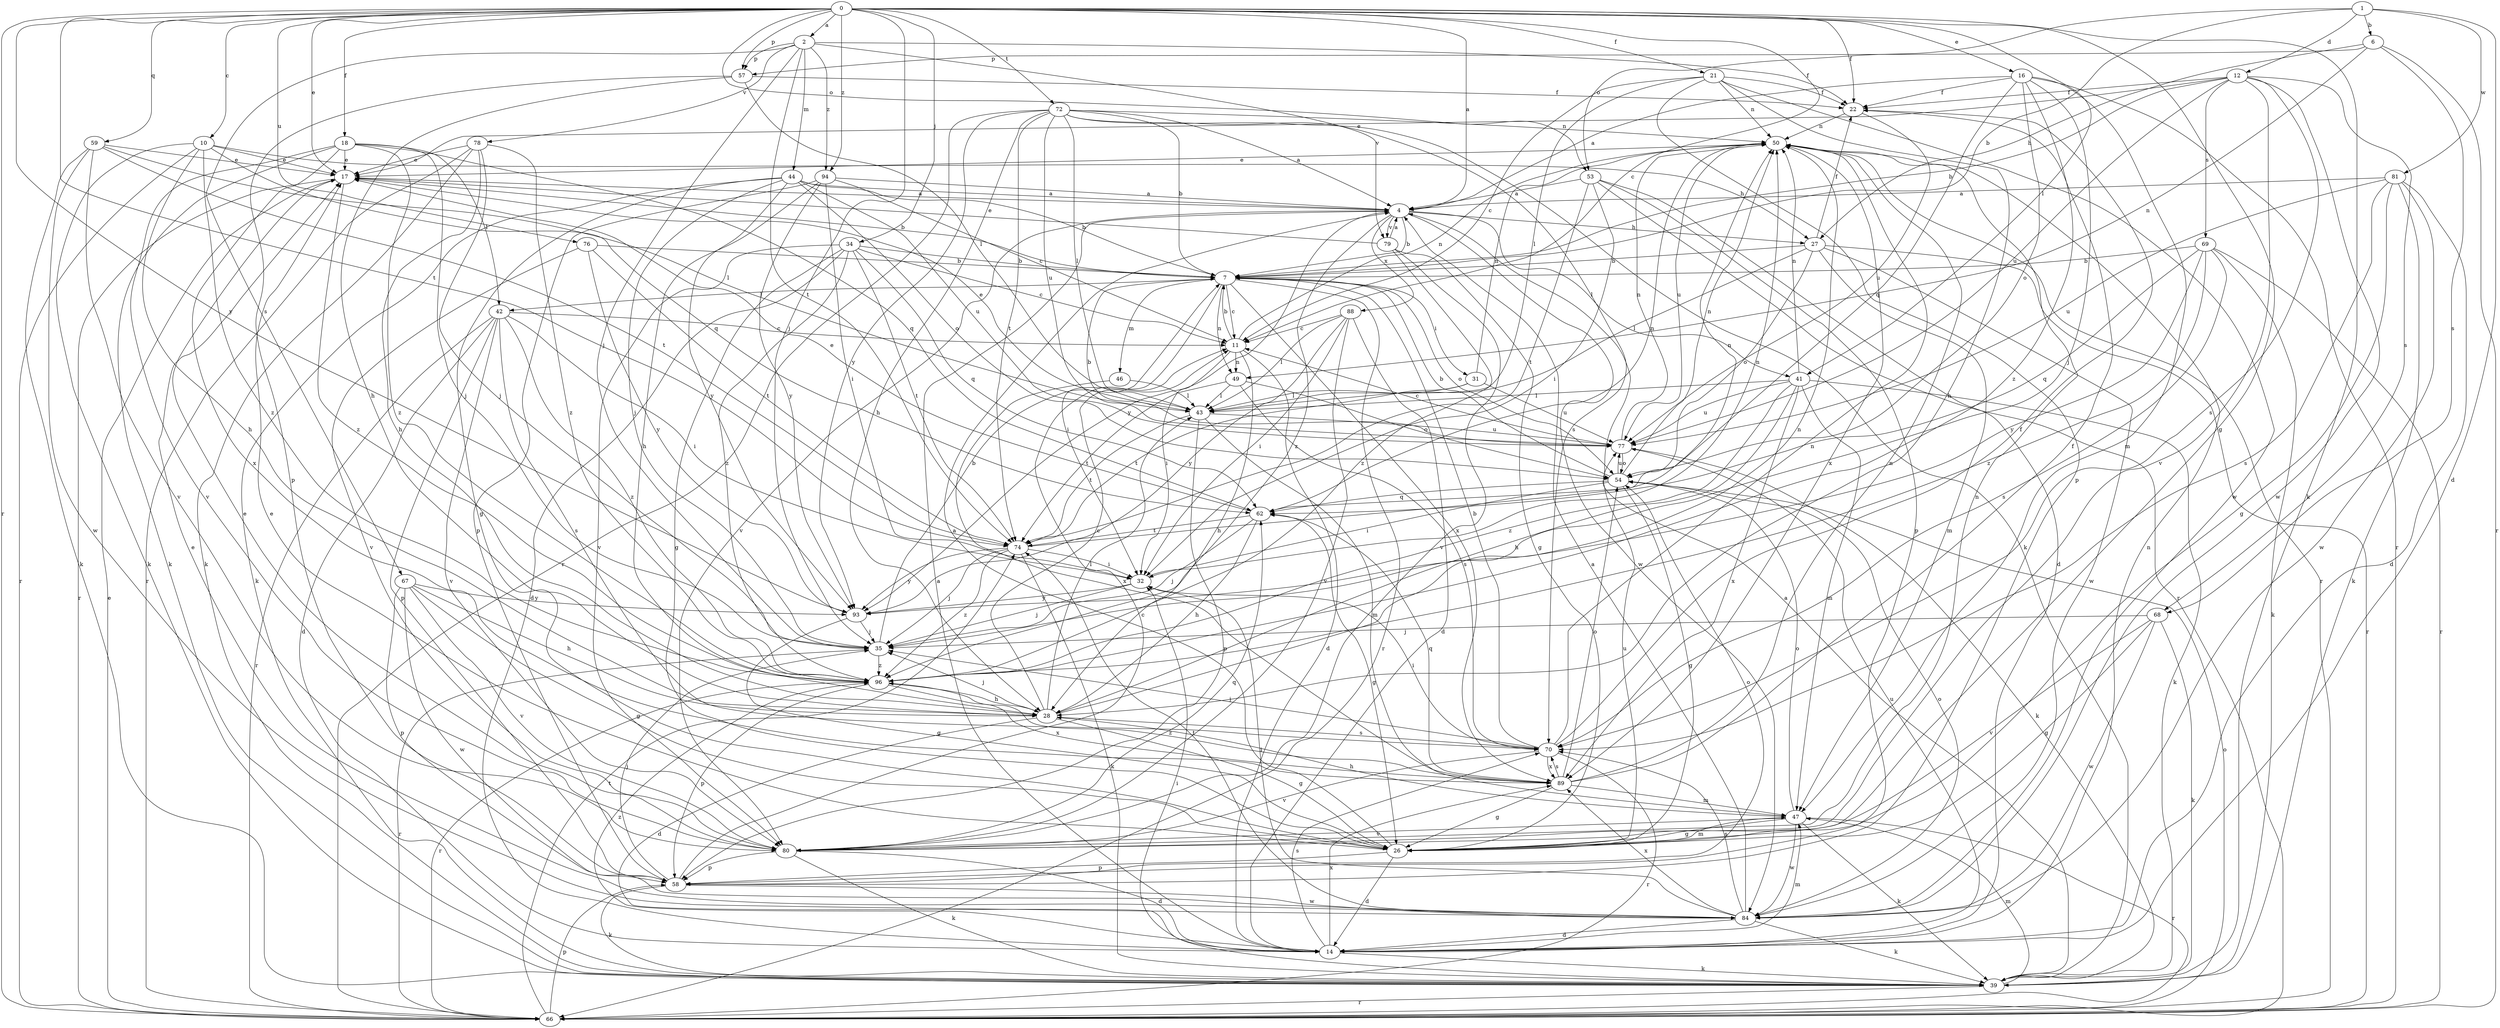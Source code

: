 strict digraph  {
0;
1;
2;
4;
6;
7;
10;
11;
12;
14;
16;
17;
18;
21;
22;
26;
27;
28;
31;
32;
34;
35;
39;
41;
42;
43;
44;
46;
47;
49;
50;
53;
54;
57;
58;
59;
62;
66;
67;
68;
69;
70;
72;
74;
76;
77;
78;
79;
80;
81;
84;
88;
89;
93;
94;
96;
0 -> 2  [label=a];
0 -> 4  [label=a];
0 -> 10  [label=c];
0 -> 11  [label=c];
0 -> 16  [label=e];
0 -> 17  [label=e];
0 -> 18  [label=f];
0 -> 21  [label=f];
0 -> 22  [label=f];
0 -> 26  [label=g];
0 -> 34  [label=j];
0 -> 35  [label=j];
0 -> 39  [label=k];
0 -> 41  [label=l];
0 -> 53  [label=o];
0 -> 57  [label=p];
0 -> 59  [label=q];
0 -> 66  [label=r];
0 -> 72  [label=t];
0 -> 74  [label=t];
0 -> 76  [label=u];
0 -> 93  [label=y];
0 -> 94  [label=z];
1 -> 6  [label=b];
1 -> 7  [label=b];
1 -> 12  [label=d];
1 -> 14  [label=d];
1 -> 53  [label=o];
1 -> 81  [label=w];
2 -> 22  [label=f];
2 -> 35  [label=j];
2 -> 44  [label=m];
2 -> 57  [label=p];
2 -> 67  [label=s];
2 -> 74  [label=t];
2 -> 78  [label=v];
2 -> 79  [label=v];
2 -> 94  [label=z];
4 -> 7  [label=b];
4 -> 27  [label=h];
4 -> 41  [label=l];
4 -> 79  [label=v];
4 -> 80  [label=v];
4 -> 84  [label=w];
4 -> 88  [label=x];
4 -> 93  [label=y];
4 -> 96  [label=z];
6 -> 27  [label=h];
6 -> 49  [label=n];
6 -> 57  [label=p];
6 -> 66  [label=r];
6 -> 68  [label=s];
7 -> 11  [label=c];
7 -> 31  [label=i];
7 -> 32  [label=i];
7 -> 42  [label=l];
7 -> 46  [label=m];
7 -> 49  [label=n];
7 -> 54  [label=o];
7 -> 66  [label=r];
7 -> 89  [label=x];
10 -> 17  [label=e];
10 -> 27  [label=h];
10 -> 28  [label=h];
10 -> 39  [label=k];
10 -> 62  [label=q];
10 -> 66  [label=r];
10 -> 96  [label=z];
11 -> 7  [label=b];
11 -> 14  [label=d];
11 -> 28  [label=h];
11 -> 32  [label=i];
11 -> 49  [label=n];
11 -> 50  [label=n];
12 -> 7  [label=b];
12 -> 17  [label=e];
12 -> 22  [label=f];
12 -> 68  [label=s];
12 -> 69  [label=s];
12 -> 70  [label=s];
12 -> 77  [label=u];
12 -> 80  [label=v];
12 -> 84  [label=w];
14 -> 4  [label=a];
14 -> 39  [label=k];
14 -> 47  [label=m];
14 -> 50  [label=n];
14 -> 70  [label=s];
14 -> 77  [label=u];
14 -> 89  [label=x];
14 -> 96  [label=z];
16 -> 4  [label=a];
16 -> 22  [label=f];
16 -> 35  [label=j];
16 -> 47  [label=m];
16 -> 54  [label=o];
16 -> 62  [label=q];
16 -> 66  [label=r];
16 -> 96  [label=z];
17 -> 4  [label=a];
17 -> 7  [label=b];
17 -> 66  [label=r];
17 -> 96  [label=z];
18 -> 17  [label=e];
18 -> 35  [label=j];
18 -> 39  [label=k];
18 -> 42  [label=l];
18 -> 62  [label=q];
18 -> 80  [label=v];
18 -> 89  [label=x];
18 -> 96  [label=z];
21 -> 11  [label=c];
21 -> 22  [label=f];
21 -> 28  [label=h];
21 -> 43  [label=l];
21 -> 50  [label=n];
21 -> 58  [label=p];
21 -> 84  [label=w];
22 -> 50  [label=n];
22 -> 77  [label=u];
26 -> 4  [label=a];
26 -> 14  [label=d];
26 -> 17  [label=e];
26 -> 47  [label=m];
26 -> 58  [label=p];
26 -> 77  [label=u];
27 -> 7  [label=b];
27 -> 22  [label=f];
27 -> 43  [label=l];
27 -> 47  [label=m];
27 -> 54  [label=o];
27 -> 66  [label=r];
27 -> 84  [label=w];
28 -> 11  [label=c];
28 -> 14  [label=d];
28 -> 26  [label=g];
28 -> 35  [label=j];
28 -> 43  [label=l];
28 -> 50  [label=n];
28 -> 70  [label=s];
31 -> 43  [label=l];
31 -> 50  [label=n];
31 -> 74  [label=t];
31 -> 77  [label=u];
32 -> 35  [label=j];
32 -> 50  [label=n];
32 -> 93  [label=y];
34 -> 7  [label=b];
34 -> 11  [label=c];
34 -> 14  [label=d];
34 -> 26  [label=g];
34 -> 62  [label=q];
34 -> 74  [label=t];
34 -> 80  [label=v];
34 -> 96  [label=z];
35 -> 7  [label=b];
35 -> 66  [label=r];
35 -> 96  [label=z];
39 -> 4  [label=a];
39 -> 32  [label=i];
39 -> 47  [label=m];
39 -> 66  [label=r];
41 -> 28  [label=h];
41 -> 39  [label=k];
41 -> 43  [label=l];
41 -> 47  [label=m];
41 -> 50  [label=n];
41 -> 77  [label=u];
41 -> 89  [label=x];
41 -> 96  [label=z];
42 -> 11  [label=c];
42 -> 14  [label=d];
42 -> 32  [label=i];
42 -> 58  [label=p];
42 -> 66  [label=r];
42 -> 70  [label=s];
42 -> 80  [label=v];
42 -> 96  [label=z];
43 -> 17  [label=e];
43 -> 47  [label=m];
43 -> 58  [label=p];
43 -> 74  [label=t];
43 -> 77  [label=u];
44 -> 4  [label=a];
44 -> 7  [label=b];
44 -> 26  [label=g];
44 -> 35  [label=j];
44 -> 39  [label=k];
44 -> 54  [label=o];
44 -> 77  [label=u];
44 -> 93  [label=y];
46 -> 43  [label=l];
46 -> 89  [label=x];
47 -> 26  [label=g];
47 -> 28  [label=h];
47 -> 39  [label=k];
47 -> 54  [label=o];
47 -> 66  [label=r];
47 -> 80  [label=v];
47 -> 84  [label=w];
49 -> 43  [label=l];
49 -> 54  [label=o];
49 -> 70  [label=s];
49 -> 74  [label=t];
50 -> 17  [label=e];
50 -> 66  [label=r];
50 -> 77  [label=u];
50 -> 89  [label=x];
53 -> 4  [label=a];
53 -> 14  [label=d];
53 -> 32  [label=i];
53 -> 58  [label=p];
53 -> 66  [label=r];
53 -> 74  [label=t];
54 -> 7  [label=b];
54 -> 26  [label=g];
54 -> 32  [label=i];
54 -> 50  [label=n];
54 -> 62  [label=q];
54 -> 77  [label=u];
57 -> 22  [label=f];
57 -> 28  [label=h];
57 -> 43  [label=l];
57 -> 58  [label=p];
58 -> 11  [label=c];
58 -> 35  [label=j];
58 -> 39  [label=k];
58 -> 54  [label=o];
58 -> 84  [label=w];
59 -> 17  [label=e];
59 -> 39  [label=k];
59 -> 43  [label=l];
59 -> 74  [label=t];
59 -> 80  [label=v];
59 -> 84  [label=w];
62 -> 17  [label=e];
62 -> 26  [label=g];
62 -> 28  [label=h];
62 -> 35  [label=j];
62 -> 50  [label=n];
62 -> 74  [label=t];
66 -> 17  [label=e];
66 -> 54  [label=o];
66 -> 58  [label=p];
66 -> 74  [label=t];
67 -> 26  [label=g];
67 -> 28  [label=h];
67 -> 58  [label=p];
67 -> 80  [label=v];
67 -> 84  [label=w];
67 -> 93  [label=y];
68 -> 26  [label=g];
68 -> 35  [label=j];
68 -> 39  [label=k];
68 -> 80  [label=v];
68 -> 84  [label=w];
69 -> 7  [label=b];
69 -> 39  [label=k];
69 -> 62  [label=q];
69 -> 66  [label=r];
69 -> 70  [label=s];
69 -> 93  [label=y];
69 -> 96  [label=z];
70 -> 7  [label=b];
70 -> 22  [label=f];
70 -> 32  [label=i];
70 -> 35  [label=j];
70 -> 50  [label=n];
70 -> 66  [label=r];
70 -> 80  [label=v];
70 -> 89  [label=x];
72 -> 4  [label=a];
72 -> 7  [label=b];
72 -> 28  [label=h];
72 -> 39  [label=k];
72 -> 43  [label=l];
72 -> 50  [label=n];
72 -> 66  [label=r];
72 -> 70  [label=s];
72 -> 74  [label=t];
72 -> 77  [label=u];
72 -> 93  [label=y];
74 -> 32  [label=i];
74 -> 35  [label=j];
74 -> 39  [label=k];
74 -> 50  [label=n];
74 -> 93  [label=y];
74 -> 96  [label=z];
76 -> 7  [label=b];
76 -> 74  [label=t];
76 -> 80  [label=v];
76 -> 93  [label=y];
77 -> 7  [label=b];
77 -> 11  [label=c];
77 -> 39  [label=k];
77 -> 50  [label=n];
77 -> 54  [label=o];
78 -> 17  [label=e];
78 -> 28  [label=h];
78 -> 35  [label=j];
78 -> 39  [label=k];
78 -> 66  [label=r];
78 -> 96  [label=z];
79 -> 4  [label=a];
79 -> 17  [label=e];
79 -> 26  [label=g];
79 -> 80  [label=v];
79 -> 96  [label=z];
80 -> 14  [label=d];
80 -> 17  [label=e];
80 -> 39  [label=k];
80 -> 50  [label=n];
80 -> 58  [label=p];
80 -> 62  [label=q];
81 -> 4  [label=a];
81 -> 14  [label=d];
81 -> 26  [label=g];
81 -> 39  [label=k];
81 -> 70  [label=s];
81 -> 77  [label=u];
81 -> 84  [label=w];
84 -> 4  [label=a];
84 -> 14  [label=d];
84 -> 17  [label=e];
84 -> 32  [label=i];
84 -> 39  [label=k];
84 -> 54  [label=o];
84 -> 70  [label=s];
84 -> 74  [label=t];
84 -> 89  [label=x];
88 -> 11  [label=c];
88 -> 14  [label=d];
88 -> 32  [label=i];
88 -> 43  [label=l];
88 -> 80  [label=v];
88 -> 93  [label=y];
89 -> 22  [label=f];
89 -> 26  [label=g];
89 -> 47  [label=m];
89 -> 50  [label=n];
89 -> 54  [label=o];
89 -> 62  [label=q];
89 -> 70  [label=s];
89 -> 96  [label=z];
93 -> 26  [label=g];
93 -> 35  [label=j];
94 -> 4  [label=a];
94 -> 11  [label=c];
94 -> 28  [label=h];
94 -> 32  [label=i];
94 -> 58  [label=p];
94 -> 93  [label=y];
96 -> 28  [label=h];
96 -> 58  [label=p];
96 -> 66  [label=r];
96 -> 89  [label=x];
}
